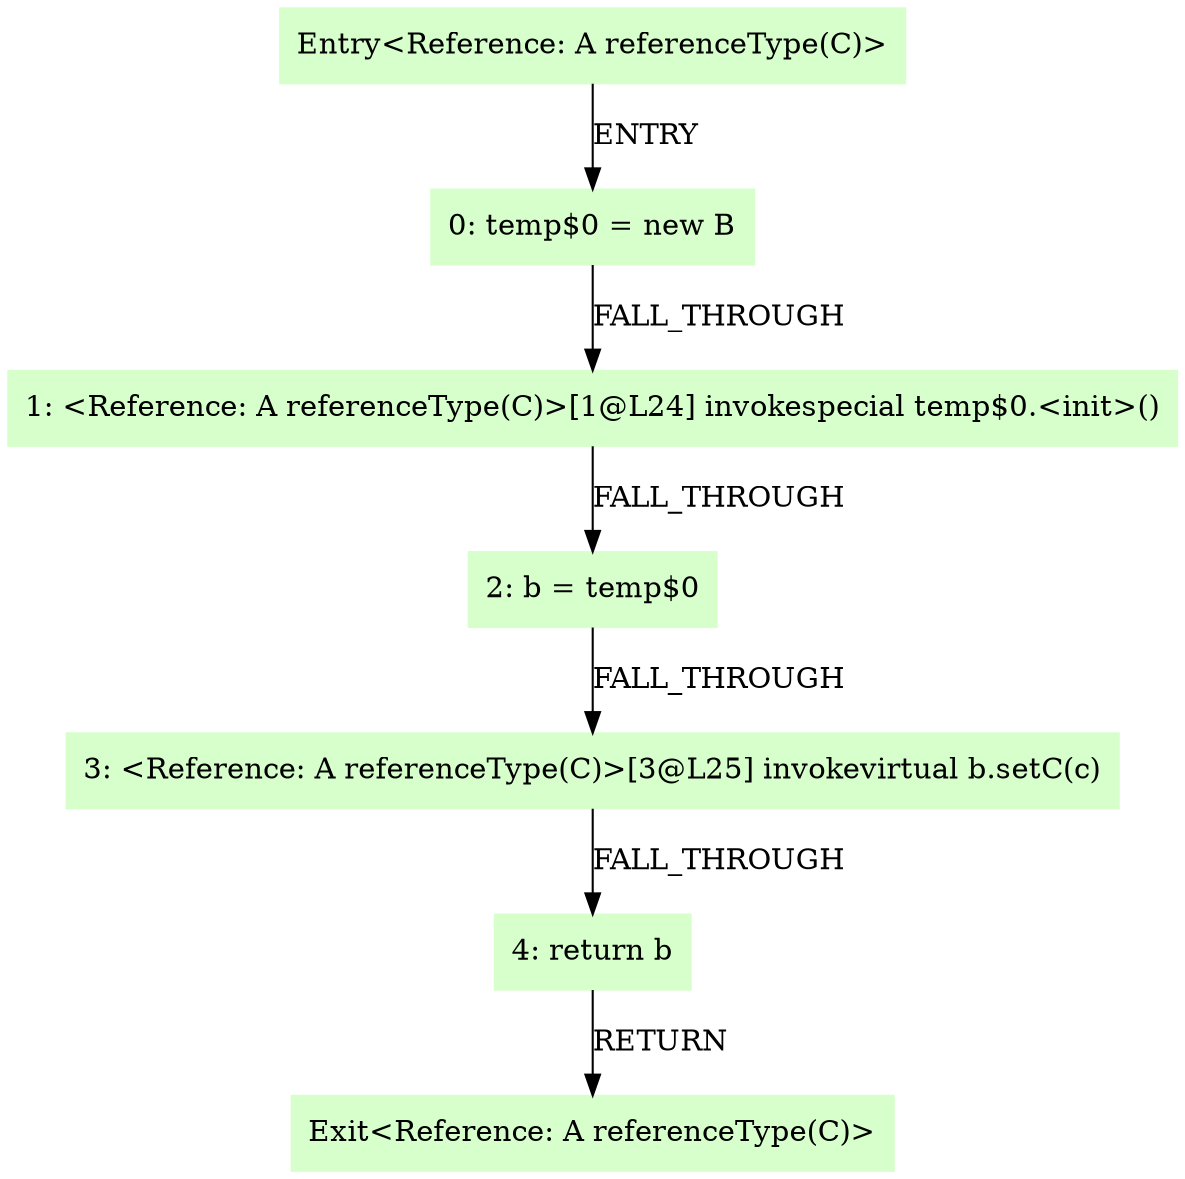 digraph G {
  node [shape=box,style=filled,color=".3 .2 1.0",];
  "0" [label="Entry<Reference: A referenceType(C)>",];
  "1" [label="0: temp$0 = new B",];
  "2" [label="1: <Reference: A referenceType(C)>[1@L24] invokespecial temp$0.<init>()",];
  "3" [label="2: b = temp$0",];
  "4" [label="3: <Reference: A referenceType(C)>[3@L25] invokevirtual b.setC(c)",];
  "5" [label="4: return b",];
  "6" [label="Exit<Reference: A referenceType(C)>",];
  "0" -> "1" [label="ENTRY",];
  "1" -> "2" [label="FALL_THROUGH",];
  "2" -> "3" [label="FALL_THROUGH",];
  "3" -> "4" [label="FALL_THROUGH",];
  "4" -> "5" [label="FALL_THROUGH",];
  "5" -> "6" [label="RETURN",];
}
